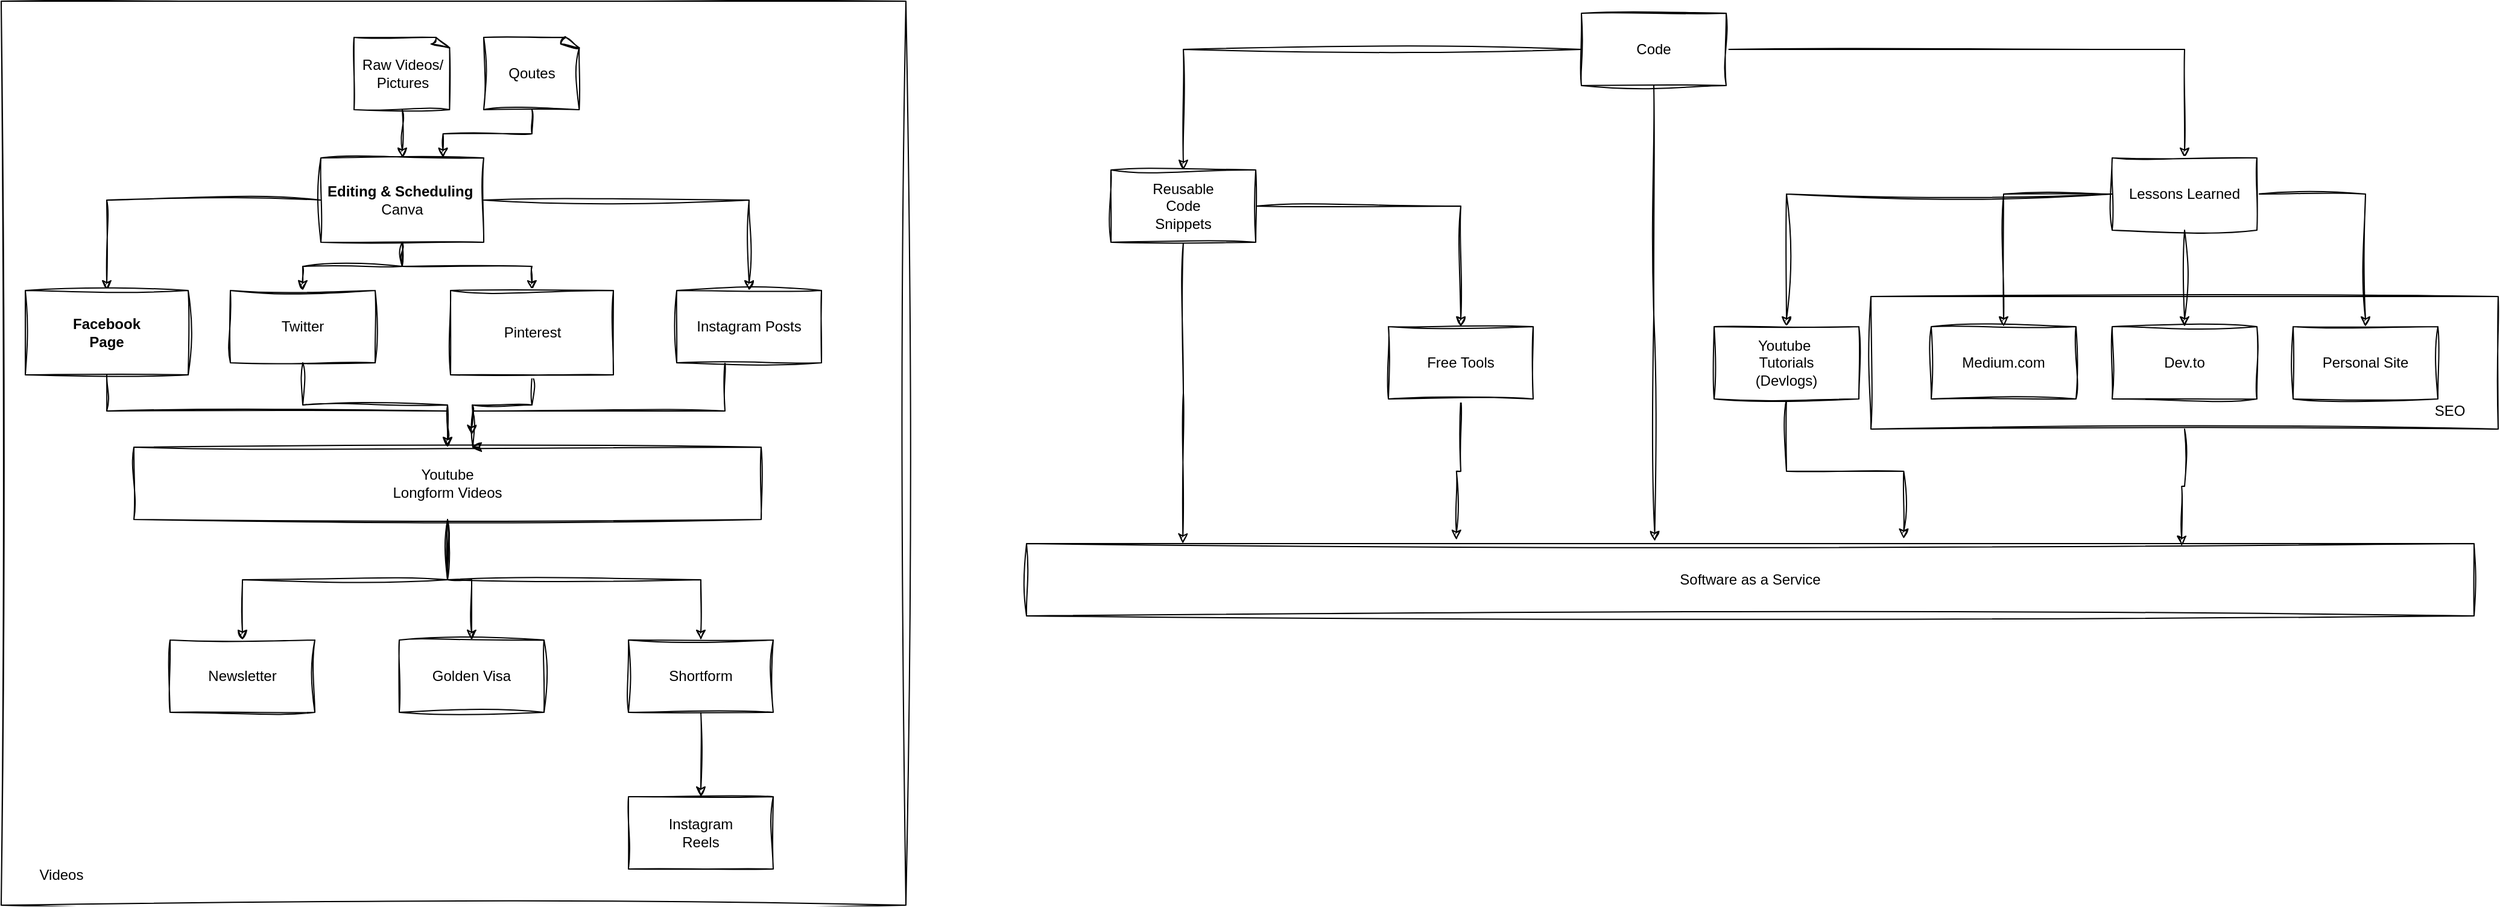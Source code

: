 <mxfile version="24.0.0" type="github">
  <diagram name="Page-1" id="stp3hUiWKFvUIHmepx1J">
    <mxGraphModel dx="2009" dy="1285" grid="1" gridSize="10" guides="1" tooltips="1" connect="1" arrows="1" fold="1" page="1" pageScale="1" pageWidth="2000" pageHeight="1600" math="0" shadow="0">
      <root>
        <mxCell id="0" />
        <mxCell id="1" parent="0" />
        <mxCell id="iOjBEveg9QLdjkTajvrg-57" value="" style="rounded=0;whiteSpace=wrap;html=1;sketch=1;hachureGap=4;jiggle=2;curveFitting=1;" vertex="1" parent="1">
          <mxGeometry x="1580" y="275" width="520" height="110" as="geometry" />
        </mxCell>
        <mxCell id="iOjBEveg9QLdjkTajvrg-39" value="" style="rounded=0;whiteSpace=wrap;html=1;sketch=1;hachureGap=4;jiggle=2;curveFitting=1;" vertex="1" parent="1">
          <mxGeometry x="30" y="30" width="750" height="750" as="geometry" />
        </mxCell>
        <mxCell id="iOjBEveg9QLdjkTajvrg-9" value="" style="edgeStyle=orthogonalEdgeStyle;rounded=0;sketch=1;hachureGap=4;jiggle=2;curveFitting=1;orthogonalLoop=1;jettySize=auto;html=1;" edge="1" parent="1" source="iOjBEveg9QLdjkTajvrg-1" target="iOjBEveg9QLdjkTajvrg-8">
          <mxGeometry relative="1" as="geometry" />
        </mxCell>
        <mxCell id="iOjBEveg9QLdjkTajvrg-13" style="edgeStyle=orthogonalEdgeStyle;rounded=0;sketch=1;hachureGap=4;jiggle=2;curveFitting=1;orthogonalLoop=1;jettySize=auto;html=1;exitX=0.5;exitY=1;exitDx=0;exitDy=0;" edge="1" parent="1" source="iOjBEveg9QLdjkTajvrg-1" target="iOjBEveg9QLdjkTajvrg-2">
          <mxGeometry relative="1" as="geometry" />
        </mxCell>
        <mxCell id="iOjBEveg9QLdjkTajvrg-37" style="edgeStyle=orthogonalEdgeStyle;rounded=0;sketch=1;hachureGap=4;jiggle=2;curveFitting=1;orthogonalLoop=1;jettySize=auto;html=1;entryX=0.5;entryY=0;entryDx=0;entryDy=0;" edge="1" parent="1" source="iOjBEveg9QLdjkTajvrg-1" target="iOjBEveg9QLdjkTajvrg-38">
          <mxGeometry relative="1" as="geometry">
            <mxPoint x="230" y="560" as="targetPoint" />
          </mxGeometry>
        </mxCell>
        <mxCell id="iOjBEveg9QLdjkTajvrg-1" value="&lt;div&gt;Youtube&lt;/div&gt;&lt;div&gt;Longform Videos&lt;/div&gt;" style="rounded=0;whiteSpace=wrap;html=1;sketch=1;hachureGap=4;jiggle=2;curveFitting=1;" vertex="1" parent="1">
          <mxGeometry x="140" y="400" width="520" height="60" as="geometry" />
        </mxCell>
        <mxCell id="iOjBEveg9QLdjkTajvrg-14" value="" style="edgeStyle=orthogonalEdgeStyle;rounded=0;sketch=1;hachureGap=4;jiggle=2;curveFitting=1;orthogonalLoop=1;jettySize=auto;html=1;" edge="1" parent="1" source="iOjBEveg9QLdjkTajvrg-2" target="iOjBEveg9QLdjkTajvrg-4">
          <mxGeometry relative="1" as="geometry" />
        </mxCell>
        <mxCell id="iOjBEveg9QLdjkTajvrg-2" value="Shortform" style="rounded=0;whiteSpace=wrap;html=1;sketch=1;hachureGap=4;jiggle=2;curveFitting=1;" vertex="1" parent="1">
          <mxGeometry x="550" y="560" width="120" height="60" as="geometry" />
        </mxCell>
        <mxCell id="iOjBEveg9QLdjkTajvrg-4" value="Instagram&lt;div&gt;Reels&lt;/div&gt;" style="rounded=0;whiteSpace=wrap;html=1;sketch=1;hachureGap=4;jiggle=2;curveFitting=1;" vertex="1" parent="1">
          <mxGeometry x="550" y="690" width="120" height="60" as="geometry" />
        </mxCell>
        <mxCell id="iOjBEveg9QLdjkTajvrg-33" style="edgeStyle=orthogonalEdgeStyle;rounded=0;sketch=1;hachureGap=4;jiggle=2;curveFitting=1;orthogonalLoop=1;jettySize=auto;html=1;entryX=0.5;entryY=0;entryDx=0;entryDy=0;" edge="1" parent="1" source="iOjBEveg9QLdjkTajvrg-6" target="iOjBEveg9QLdjkTajvrg-1">
          <mxGeometry relative="1" as="geometry" />
        </mxCell>
        <mxCell id="iOjBEveg9QLdjkTajvrg-6" value="Twitter" style="rounded=0;whiteSpace=wrap;html=1;sketch=1;hachureGap=4;jiggle=2;curveFitting=1;" vertex="1" parent="1">
          <mxGeometry x="220" y="270" width="120" height="60" as="geometry" />
        </mxCell>
        <mxCell id="iOjBEveg9QLdjkTajvrg-8" value="Golden Visa" style="rounded=0;whiteSpace=wrap;html=1;sketch=1;hachureGap=4;jiggle=2;curveFitting=1;" vertex="1" parent="1">
          <mxGeometry x="360" y="560" width="120" height="60" as="geometry" />
        </mxCell>
        <mxCell id="iOjBEveg9QLdjkTajvrg-35" style="edgeStyle=orthogonalEdgeStyle;rounded=0;sketch=1;hachureGap=4;jiggle=2;curveFitting=1;orthogonalLoop=1;jettySize=auto;html=1;" edge="1" parent="1" source="iOjBEveg9QLdjkTajvrg-10">
          <mxGeometry relative="1" as="geometry">
            <mxPoint x="420" y="400" as="targetPoint" />
            <Array as="points">
              <mxPoint x="630" y="370" />
              <mxPoint x="421" y="370" />
            </Array>
          </mxGeometry>
        </mxCell>
        <mxCell id="iOjBEveg9QLdjkTajvrg-10" value="Instagram Posts" style="rounded=0;whiteSpace=wrap;html=1;sketch=1;hachureGap=4;jiggle=2;curveFitting=1;" vertex="1" parent="1">
          <mxGeometry x="590" y="270" width="120" height="60" as="geometry" />
        </mxCell>
        <mxCell id="iOjBEveg9QLdjkTajvrg-23" value="" style="edgeStyle=orthogonalEdgeStyle;rounded=0;sketch=1;hachureGap=4;jiggle=2;curveFitting=1;orthogonalLoop=1;jettySize=auto;html=1;entryX=0.5;entryY=0;entryDx=0;entryDy=0;" edge="1" parent="1" source="iOjBEveg9QLdjkTajvrg-15" target="iOjBEveg9QLdjkTajvrg-6">
          <mxGeometry relative="1" as="geometry">
            <mxPoint x="277.5" y="205" as="targetPoint" />
          </mxGeometry>
        </mxCell>
        <mxCell id="iOjBEveg9QLdjkTajvrg-25" style="edgeStyle=orthogonalEdgeStyle;rounded=0;sketch=1;hachureGap=4;jiggle=2;curveFitting=1;orthogonalLoop=1;jettySize=auto;html=1;entryX=0.5;entryY=0;entryDx=0;entryDy=0;" edge="1" parent="1" source="iOjBEveg9QLdjkTajvrg-15" target="iOjBEveg9QLdjkTajvrg-10">
          <mxGeometry relative="1" as="geometry" />
        </mxCell>
        <mxCell id="iOjBEveg9QLdjkTajvrg-27" value="" style="edgeStyle=orthogonalEdgeStyle;rounded=0;sketch=1;hachureGap=4;jiggle=2;curveFitting=1;orthogonalLoop=1;jettySize=auto;html=1;" edge="1" parent="1" source="iOjBEveg9QLdjkTajvrg-15" target="iOjBEveg9QLdjkTajvrg-26">
          <mxGeometry relative="1" as="geometry" />
        </mxCell>
        <mxCell id="iOjBEveg9QLdjkTajvrg-29" value="" style="edgeStyle=orthogonalEdgeStyle;rounded=0;sketch=1;hachureGap=4;jiggle=2;curveFitting=1;orthogonalLoop=1;jettySize=auto;html=1;" edge="1" parent="1" source="iOjBEveg9QLdjkTajvrg-15" target="iOjBEveg9QLdjkTajvrg-28">
          <mxGeometry relative="1" as="geometry" />
        </mxCell>
        <mxCell id="iOjBEveg9QLdjkTajvrg-15" value="&lt;div&gt;&lt;b&gt;Editing &amp;amp; Scheduling&amp;nbsp;&lt;/b&gt;&lt;/div&gt;&lt;div&gt;Canva&lt;/div&gt;" style="rounded=0;whiteSpace=wrap;html=1;sketch=1;hachureGap=4;jiggle=2;curveFitting=1;" vertex="1" parent="1">
          <mxGeometry x="295" y="160" width="135" height="70" as="geometry" />
        </mxCell>
        <mxCell id="iOjBEveg9QLdjkTajvrg-20" value="" style="edgeStyle=orthogonalEdgeStyle;rounded=0;sketch=1;hachureGap=4;jiggle=2;curveFitting=1;orthogonalLoop=1;jettySize=auto;html=1;" edge="1" parent="1" source="iOjBEveg9QLdjkTajvrg-18" target="iOjBEveg9QLdjkTajvrg-15">
          <mxGeometry relative="1" as="geometry" />
        </mxCell>
        <mxCell id="iOjBEveg9QLdjkTajvrg-18" value="Raw Videos/&lt;div&gt;Pictures&lt;/div&gt;" style="whiteSpace=wrap;html=1;shape=mxgraph.basic.document;sketch=1;hachureGap=4;jiggle=2;curveFitting=1;" vertex="1" parent="1">
          <mxGeometry x="322.5" y="60" width="80" height="60" as="geometry" />
        </mxCell>
        <mxCell id="iOjBEveg9QLdjkTajvrg-34" style="edgeStyle=orthogonalEdgeStyle;rounded=0;sketch=1;hachureGap=4;jiggle=2;curveFitting=1;orthogonalLoop=1;jettySize=auto;html=1;" edge="1" parent="1" source="iOjBEveg9QLdjkTajvrg-26">
          <mxGeometry relative="1" as="geometry">
            <mxPoint x="420" y="390" as="targetPoint" />
          </mxGeometry>
        </mxCell>
        <mxCell id="iOjBEveg9QLdjkTajvrg-26" value="&lt;div&gt;Pinterest&lt;/div&gt;" style="rounded=0;whiteSpace=wrap;html=1;sketch=1;hachureGap=4;jiggle=2;curveFitting=1;" vertex="1" parent="1">
          <mxGeometry x="402.5" y="270" width="135" height="70" as="geometry" />
        </mxCell>
        <mxCell id="iOjBEveg9QLdjkTajvrg-32" style="edgeStyle=orthogonalEdgeStyle;rounded=0;sketch=1;hachureGap=4;jiggle=2;curveFitting=1;orthogonalLoop=1;jettySize=auto;html=1;" edge="1" parent="1" source="iOjBEveg9QLdjkTajvrg-28" target="iOjBEveg9QLdjkTajvrg-1">
          <mxGeometry relative="1" as="geometry" />
        </mxCell>
        <mxCell id="iOjBEveg9QLdjkTajvrg-28" value="&lt;div&gt;&lt;b&gt;Facebook&lt;/b&gt;&lt;/div&gt;&lt;div&gt;&lt;b&gt;Page&lt;/b&gt;&lt;/div&gt;" style="rounded=0;whiteSpace=wrap;html=1;sketch=1;hachureGap=4;jiggle=2;curveFitting=1;" vertex="1" parent="1">
          <mxGeometry x="50" y="270" width="135" height="70" as="geometry" />
        </mxCell>
        <mxCell id="iOjBEveg9QLdjkTajvrg-31" style="edgeStyle=orthogonalEdgeStyle;rounded=0;sketch=1;hachureGap=4;jiggle=2;curveFitting=1;orthogonalLoop=1;jettySize=auto;html=1;entryX=0.75;entryY=0;entryDx=0;entryDy=0;" edge="1" parent="1" source="iOjBEveg9QLdjkTajvrg-30" target="iOjBEveg9QLdjkTajvrg-15">
          <mxGeometry relative="1" as="geometry" />
        </mxCell>
        <mxCell id="iOjBEveg9QLdjkTajvrg-30" value="Qoutes" style="whiteSpace=wrap;html=1;shape=mxgraph.basic.document;sketch=1;hachureGap=4;jiggle=2;curveFitting=1;" vertex="1" parent="1">
          <mxGeometry x="430" y="60" width="80" height="60" as="geometry" />
        </mxCell>
        <mxCell id="iOjBEveg9QLdjkTajvrg-38" value="Newsletter" style="rounded=0;whiteSpace=wrap;html=1;sketch=1;hachureGap=4;jiggle=2;curveFitting=1;" vertex="1" parent="1">
          <mxGeometry x="170" y="560" width="120" height="60" as="geometry" />
        </mxCell>
        <mxCell id="iOjBEveg9QLdjkTajvrg-40" value="Videos" style="text;html=1;align=center;verticalAlign=middle;whiteSpace=wrap;rounded=0;" vertex="1" parent="1">
          <mxGeometry x="50" y="740" width="60" height="30" as="geometry" />
        </mxCell>
        <mxCell id="iOjBEveg9QLdjkTajvrg-43" value="" style="edgeStyle=orthogonalEdgeStyle;rounded=0;sketch=1;hachureGap=4;jiggle=2;curveFitting=1;orthogonalLoop=1;jettySize=auto;html=1;" edge="1" parent="1" source="iOjBEveg9QLdjkTajvrg-41" target="iOjBEveg9QLdjkTajvrg-42">
          <mxGeometry relative="1" as="geometry" />
        </mxCell>
        <mxCell id="iOjBEveg9QLdjkTajvrg-48" value="" style="edgeStyle=orthogonalEdgeStyle;rounded=0;sketch=1;hachureGap=4;jiggle=2;curveFitting=1;orthogonalLoop=1;jettySize=auto;html=1;" edge="1" parent="1" source="iOjBEveg9QLdjkTajvrg-41" target="iOjBEveg9QLdjkTajvrg-47">
          <mxGeometry relative="1" as="geometry" />
        </mxCell>
        <mxCell id="iOjBEveg9QLdjkTajvrg-41" value="Code" style="rounded=0;whiteSpace=wrap;html=1;sketch=1;hachureGap=4;jiggle=2;curveFitting=1;" vertex="1" parent="1">
          <mxGeometry x="1340" y="40" width="120" height="60" as="geometry" />
        </mxCell>
        <mxCell id="iOjBEveg9QLdjkTajvrg-61" value="" style="edgeStyle=orthogonalEdgeStyle;rounded=0;sketch=1;hachureGap=4;jiggle=2;curveFitting=1;orthogonalLoop=1;jettySize=auto;html=1;entryX=0.108;entryY=0;entryDx=0;entryDy=0;entryPerimeter=0;" edge="1" parent="1" source="iOjBEveg9QLdjkTajvrg-42" target="iOjBEveg9QLdjkTajvrg-44">
          <mxGeometry relative="1" as="geometry">
            <mxPoint x="1010" y="340" as="targetPoint" />
          </mxGeometry>
        </mxCell>
        <mxCell id="iOjBEveg9QLdjkTajvrg-68" value="" style="edgeStyle=orthogonalEdgeStyle;rounded=0;sketch=1;hachureGap=4;jiggle=2;curveFitting=1;orthogonalLoop=1;jettySize=auto;html=1;" edge="1" parent="1" source="iOjBEveg9QLdjkTajvrg-42" target="iOjBEveg9QLdjkTajvrg-67">
          <mxGeometry relative="1" as="geometry" />
        </mxCell>
        <mxCell id="iOjBEveg9QLdjkTajvrg-42" value="Reusable&lt;div&gt;Code&lt;div&gt;Snippets&lt;/div&gt;&lt;/div&gt;" style="rounded=0;whiteSpace=wrap;html=1;sketch=1;hachureGap=4;jiggle=2;curveFitting=1;" vertex="1" parent="1">
          <mxGeometry x="950" y="170" width="120" height="60" as="geometry" />
        </mxCell>
        <mxCell id="iOjBEveg9QLdjkTajvrg-44" value="Software as a Service" style="rounded=0;whiteSpace=wrap;html=1;sketch=1;hachureGap=4;jiggle=2;curveFitting=1;" vertex="1" parent="1">
          <mxGeometry x="880" y="480" width="1200" height="60" as="geometry" />
        </mxCell>
        <mxCell id="iOjBEveg9QLdjkTajvrg-50" value="" style="edgeStyle=orthogonalEdgeStyle;rounded=0;sketch=1;hachureGap=4;jiggle=2;curveFitting=1;orthogonalLoop=1;jettySize=auto;html=1;" edge="1" parent="1" source="iOjBEveg9QLdjkTajvrg-47" target="iOjBEveg9QLdjkTajvrg-49">
          <mxGeometry relative="1" as="geometry" />
        </mxCell>
        <mxCell id="iOjBEveg9QLdjkTajvrg-52" style="edgeStyle=orthogonalEdgeStyle;rounded=0;sketch=1;hachureGap=4;jiggle=2;curveFitting=1;orthogonalLoop=1;jettySize=auto;html=1;entryX=0.5;entryY=0;entryDx=0;entryDy=0;" edge="1" parent="1" source="iOjBEveg9QLdjkTajvrg-47" target="iOjBEveg9QLdjkTajvrg-51">
          <mxGeometry relative="1" as="geometry" />
        </mxCell>
        <mxCell id="iOjBEveg9QLdjkTajvrg-54" value="" style="edgeStyle=orthogonalEdgeStyle;rounded=0;sketch=1;hachureGap=4;jiggle=2;curveFitting=1;orthogonalLoop=1;jettySize=auto;html=1;" edge="1" parent="1" source="iOjBEveg9QLdjkTajvrg-47" target="iOjBEveg9QLdjkTajvrg-53">
          <mxGeometry relative="1" as="geometry" />
        </mxCell>
        <mxCell id="iOjBEveg9QLdjkTajvrg-63" style="edgeStyle=orthogonalEdgeStyle;rounded=0;sketch=1;hachureGap=4;jiggle=2;curveFitting=1;orthogonalLoop=1;jettySize=auto;html=1;entryX=0.5;entryY=0;entryDx=0;entryDy=0;" edge="1" parent="1" source="iOjBEveg9QLdjkTajvrg-47" target="iOjBEveg9QLdjkTajvrg-64">
          <mxGeometry relative="1" as="geometry">
            <mxPoint x="1370" y="310" as="targetPoint" />
          </mxGeometry>
        </mxCell>
        <mxCell id="iOjBEveg9QLdjkTajvrg-47" value="Lessons Learned" style="rounded=0;whiteSpace=wrap;html=1;sketch=1;hachureGap=4;jiggle=2;curveFitting=1;" vertex="1" parent="1">
          <mxGeometry x="1780" y="160" width="120" height="60" as="geometry" />
        </mxCell>
        <mxCell id="iOjBEveg9QLdjkTajvrg-49" value="Medium.com" style="rounded=0;whiteSpace=wrap;html=1;sketch=1;hachureGap=4;jiggle=2;curveFitting=1;" vertex="1" parent="1">
          <mxGeometry x="1630" y="300" width="120" height="60" as="geometry" />
        </mxCell>
        <mxCell id="iOjBEveg9QLdjkTajvrg-51" value="Dev.to" style="rounded=0;whiteSpace=wrap;html=1;sketch=1;hachureGap=4;jiggle=2;curveFitting=1;" vertex="1" parent="1">
          <mxGeometry x="1780" y="300" width="120" height="60" as="geometry" />
        </mxCell>
        <mxCell id="iOjBEveg9QLdjkTajvrg-53" value="Personal Site" style="rounded=0;whiteSpace=wrap;html=1;sketch=1;hachureGap=4;jiggle=2;curveFitting=1;" vertex="1" parent="1">
          <mxGeometry x="1930" y="300" width="120" height="60" as="geometry" />
        </mxCell>
        <mxCell id="iOjBEveg9QLdjkTajvrg-59" value="SEO" style="text;html=1;align=center;verticalAlign=middle;whiteSpace=wrap;rounded=0;" vertex="1" parent="1">
          <mxGeometry x="2030" y="355" width="60" height="30" as="geometry" />
        </mxCell>
        <mxCell id="iOjBEveg9QLdjkTajvrg-75" value="" style="edgeStyle=orthogonalEdgeStyle;rounded=0;sketch=1;hachureGap=4;jiggle=2;curveFitting=1;orthogonalLoop=1;jettySize=auto;html=1;entryX=0.606;entryY=-0.067;entryDx=0;entryDy=0;entryPerimeter=0;" edge="1" parent="1" source="iOjBEveg9QLdjkTajvrg-64" target="iOjBEveg9QLdjkTajvrg-44">
          <mxGeometry relative="1" as="geometry">
            <mxPoint x="1422" y="471" as="targetPoint" />
          </mxGeometry>
        </mxCell>
        <mxCell id="iOjBEveg9QLdjkTajvrg-64" value="Youtube&amp;nbsp;&lt;div&gt;Tutorials&lt;/div&gt;&lt;div&gt;(Devlogs)&lt;/div&gt;" style="rounded=0;whiteSpace=wrap;html=1;sketch=1;hachureGap=4;jiggle=2;curveFitting=1;" vertex="1" parent="1">
          <mxGeometry x="1450" y="300" width="120" height="60" as="geometry" />
        </mxCell>
        <mxCell id="iOjBEveg9QLdjkTajvrg-70" value="" style="edgeStyle=orthogonalEdgeStyle;rounded=0;sketch=1;hachureGap=4;jiggle=2;curveFitting=1;orthogonalLoop=1;jettySize=auto;html=1;entryX=0.297;entryY=-0.05;entryDx=0;entryDy=0;entryPerimeter=0;" edge="1" parent="1" source="iOjBEveg9QLdjkTajvrg-67" target="iOjBEveg9QLdjkTajvrg-44">
          <mxGeometry relative="1" as="geometry">
            <mxPoint x="1140" y="480" as="targetPoint" />
          </mxGeometry>
        </mxCell>
        <mxCell id="iOjBEveg9QLdjkTajvrg-67" value="Free Tools" style="whiteSpace=wrap;html=1;rounded=0;sketch=1;hachureGap=4;jiggle=2;curveFitting=1;" vertex="1" parent="1">
          <mxGeometry x="1180" y="300" width="120" height="60" as="geometry" />
        </mxCell>
        <mxCell id="iOjBEveg9QLdjkTajvrg-76" style="edgeStyle=orthogonalEdgeStyle;rounded=0;sketch=1;hachureGap=4;jiggle=2;curveFitting=1;orthogonalLoop=1;jettySize=auto;html=1;entryX=0.798;entryY=0.033;entryDx=0;entryDy=0;entryPerimeter=0;" edge="1" parent="1" source="iOjBEveg9QLdjkTajvrg-57" target="iOjBEveg9QLdjkTajvrg-44">
          <mxGeometry relative="1" as="geometry" />
        </mxCell>
        <mxCell id="iOjBEveg9QLdjkTajvrg-77" style="edgeStyle=orthogonalEdgeStyle;rounded=0;sketch=1;hachureGap=4;jiggle=2;curveFitting=1;orthogonalLoop=1;jettySize=auto;html=1;entryX=0.434;entryY=-0.033;entryDx=0;entryDy=0;entryPerimeter=0;" edge="1" parent="1" source="iOjBEveg9QLdjkTajvrg-41" target="iOjBEveg9QLdjkTajvrg-44">
          <mxGeometry relative="1" as="geometry" />
        </mxCell>
      </root>
    </mxGraphModel>
  </diagram>
</mxfile>

